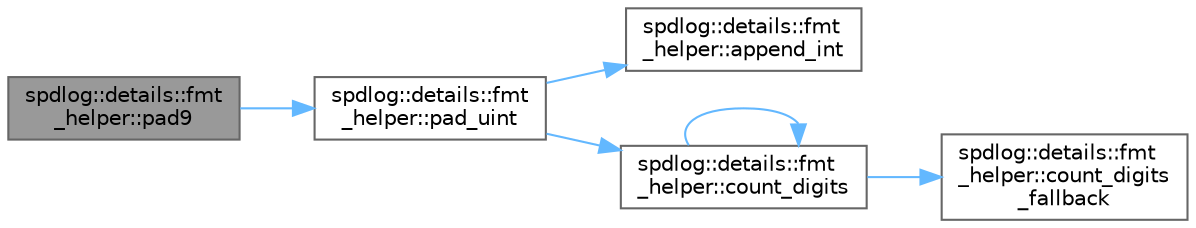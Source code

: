 digraph "spdlog::details::fmt_helper::pad9"
{
 // LATEX_PDF_SIZE
  bgcolor="transparent";
  edge [fontname=Helvetica,fontsize=10,labelfontname=Helvetica,labelfontsize=10];
  node [fontname=Helvetica,fontsize=10,shape=box,height=0.2,width=0.4];
  rankdir="LR";
  Node1 [id="Node000001",label="spdlog::details::fmt\l_helper::pad9",height=0.2,width=0.4,color="gray40", fillcolor="grey60", style="filled", fontcolor="black",tooltip=" "];
  Node1 -> Node2 [id="edge1_Node000001_Node000002",color="steelblue1",style="solid",tooltip=" "];
  Node2 [id="Node000002",label="spdlog::details::fmt\l_helper::pad_uint",height=0.2,width=0.4,color="grey40", fillcolor="white", style="filled",URL="$namespacespdlog_1_1details_1_1fmt__helper.html#a59b9558aefbdc63475ee613af9b81af3",tooltip=" "];
  Node2 -> Node3 [id="edge2_Node000002_Node000003",color="steelblue1",style="solid",tooltip=" "];
  Node3 [id="Node000003",label="spdlog::details::fmt\l_helper::append_int",height=0.2,width=0.4,color="grey40", fillcolor="white", style="filled",URL="$namespacespdlog_1_1details_1_1fmt__helper.html#ae6d3ce6a4de130bdd15a9426c3228610",tooltip=" "];
  Node2 -> Node4 [id="edge3_Node000002_Node000004",color="steelblue1",style="solid",tooltip=" "];
  Node4 [id="Node000004",label="spdlog::details::fmt\l_helper::count_digits",height=0.2,width=0.4,color="grey40", fillcolor="white", style="filled",URL="$namespacespdlog_1_1details_1_1fmt__helper.html#a494c0b35db9de57fcc0402a0bd2971d1",tooltip=" "];
  Node4 -> Node4 [id="edge4_Node000004_Node000004",color="steelblue1",style="solid",tooltip=" "];
  Node4 -> Node5 [id="edge5_Node000004_Node000005",color="steelblue1",style="solid",tooltip=" "];
  Node5 [id="Node000005",label="spdlog::details::fmt\l_helper::count_digits\l_fallback",height=0.2,width=0.4,color="grey40", fillcolor="white", style="filled",URL="$namespacespdlog_1_1details_1_1fmt__helper.html#aaa0242e34da40a5deef94f903d8ee6d2",tooltip=" "];
}
